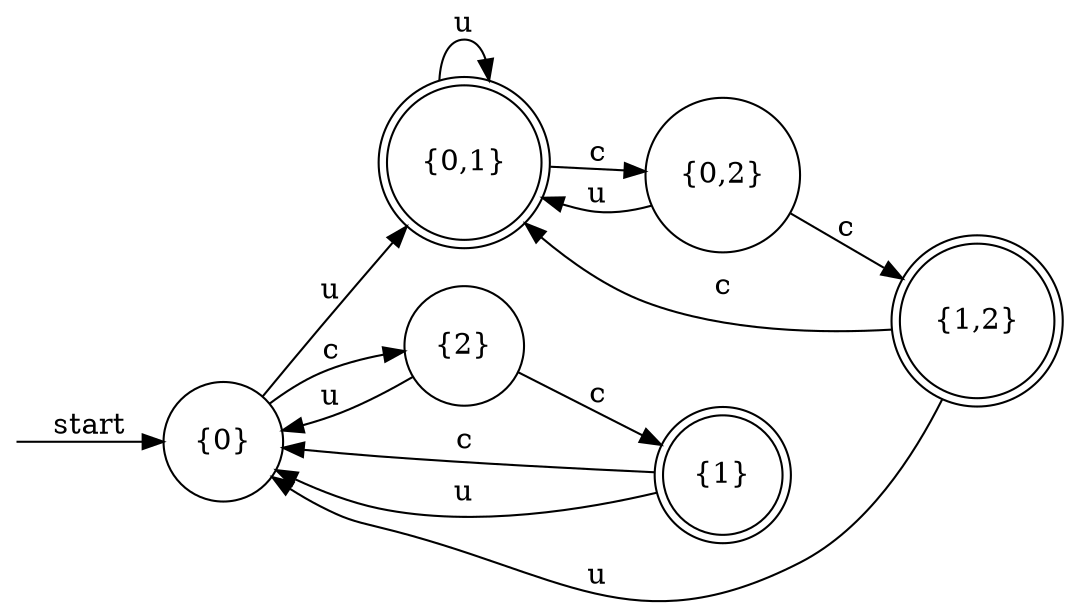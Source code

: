 digraph dfa {
    rankdir = LR;
    node [shape = circle];
    __start [style = invis, shape = point];
    __start -> "{0}" [ label = "start" ];
    node [shape = doublecircle]; "{1}" "{0,1}" "{1,2}"
    node [shape = circle];
    "{0}" -> "{2}" [ label = "c" ];
    "{0}" -> "{0,1}" [ label = "u" ];
    "{2}" -> "{1}" [ label = "c" ];
    "{2}" -> "{0}" [ label = "u" ];
    "{1}" -> "{0}" [ label = "c" ];
    "{1}" -> "{0}" [ label = "u" ];
    "{0,1}" -> "{0,2}" [ label = "c" ];
    "{0,1}" -> "{0,1}" [ label = "u" ];
    "{0,2}" -> "{1,2}" [ label = "c" ];
    "{0,2}" -> "{0,1}" [ label = "u" ];
    "{1,2}" -> "{0,1}" [ label = "c" ];
    "{1,2}" -> "{0}" [ label = "u" ];
}
